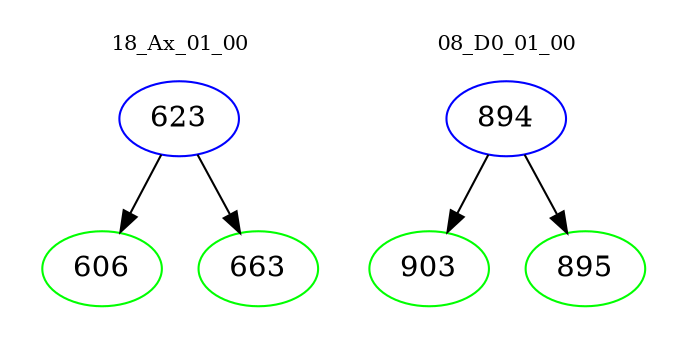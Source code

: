 digraph{
subgraph cluster_0 {
color = white
label = "18_Ax_01_00";
fontsize=10;
T0_623 [label="623", color="blue"]
T0_623 -> T0_606 [color="black"]
T0_606 [label="606", color="green"]
T0_623 -> T0_663 [color="black"]
T0_663 [label="663", color="green"]
}
subgraph cluster_1 {
color = white
label = "08_D0_01_00";
fontsize=10;
T1_894 [label="894", color="blue"]
T1_894 -> T1_903 [color="black"]
T1_903 [label="903", color="green"]
T1_894 -> T1_895 [color="black"]
T1_895 [label="895", color="green"]
}
}
